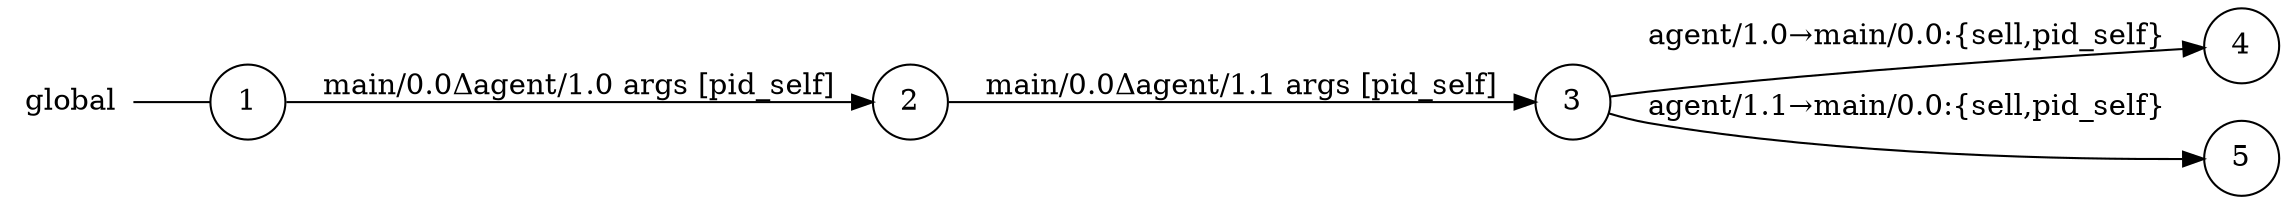digraph global {
	rankdir="LR";
	n_0 [label="global", shape="plaintext"];
	n_1 [id="1", shape=circle, label="1"];
	n_0 -> n_1 [arrowhead=none];
	n_2 [id="4", shape=circle, label="4"];
	n_3 [id="3", shape=circle, label="3"];
	n_4 [id="2", shape=circle, label="2"];
	n_5 [id="5", shape=circle, label="5"];

	n_3 -> n_5 [id="[$e|3]", label="agent/1.1→main/0.0:{sell,pid_self}"];
	n_1 -> n_4 [id="[$e|0]", label="main/0.0Δagent/1.0 args [pid_self]"];
	n_3 -> n_2 [id="[$e|2]", label="agent/1.0→main/0.0:{sell,pid_self}"];
	n_4 -> n_3 [id="[$e|1]", label="main/0.0Δagent/1.1 args [pid_self]"];
}
